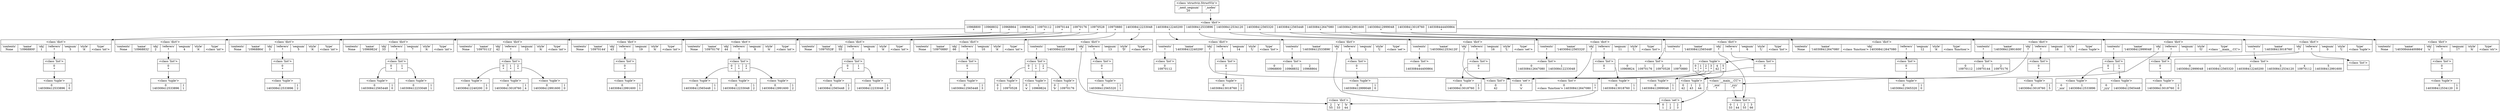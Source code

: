 digraph structure {
 ordering=out;
 node [height=.1];
140308412998936 [shape=record, height=.1, label="{ \<class 'structviz.StructViz'\> | { <f0> '_next_seqnum'\n20 | <f1> '_nodes'\n* }   }"];
140308412232760 [shape=record, height=.1, label="{ \<class 'dict'\> | { <f0> 10968800\n* | <f1> 10968832\n* | <f2> 10968864\n* | <f3> 10969824\n* | <f4> 10970112\n* | <f5> 10970144\n* | <f6> 10970176\n* | <f7> 10970528\n* | <f8> 10970880\n* | <f9> 140308412233048\n* | <f10> 140308412240200\n* | <f11> 140308412533896\n* | <f12> 140308412534120\n* | <f13> 140308412565320\n* | <f14> 140308412565448\n* | <f15> 140308412647080\n* | <f16> 140308412991600\n* | <f17> 140308412999048\n* | <f18> 140308413018760\n* | <f19> 140308444400864\n* }   }"];
140308412234128 [shape=record, height=.1, label="{ \<class 'dict'\> | { <f0> 'contents'\nNone | <f1> 'name'\n'10968800' | <f2> 'obj'\n1 | <f3> 'referers'\n* | <f4> 'seqnum'\n3 | <f5> 'style'\n'A' | <f6> 'type'\n\<class 'int'\> }   }"];
140308412563976 [shape=record, height=.1, label="{ \<class 'list'\> | { <f0> 0\n* } }"];
140308412564808 [shape=record, height=.1, label="{ \<class 'tuple'\> | { <f0> 0\n140308412533896 | <f1> 1\n0 } }"];
140308412233840 [shape=record, height=.1, label="{ \<class 'dict'\> | { <f0> 'contents'\nNone | <f1> 'name'\n'10968832' | <f2> 'obj'\n2 | <f3> 'referers'\n* | <f4> 'seqnum'\n4 | <f5> 'style'\n'A' | <f6> 'type'\n\<class 'int'\> }   }"];
140308412537864 [shape=record, height=.1, label="{ \<class 'list'\> | { <f0> 0\n* } }"];
140308412566664 [shape=record, height=.1, label="{ \<class 'tuple'\> | { <f0> 0\n140308412533896 | <f1> 1\n1 } }"];
140308412233912 [shape=record, height=.1, label="{ \<class 'dict'\> | { <f0> 'contents'\nNone | <f1> 'name'\n'10968864' | <f2> 'obj'\n3 | <f3> 'referers'\n* | <f4> 'seqnum'\n5 | <f5> 'style'\n'A' | <f6> 'type'\n\<class 'int'\> }   }"];
140308412398536 [shape=record, height=.1, label="{ \<class 'list'\> | { <f0> 0\n* } }"];
140308412584008 [shape=record, height=.1, label="{ \<class 'tuple'\> | { <f0> 0\n140308412533896 | <f1> 1\n2 } }"];
140308412233768 [shape=record, height=.1, label="{ \<class 'dict'\> | { <f0> 'contents'\nNone | <f1> 'name'\n'10969824' | <f2> 'obj'\n33 | <f3> 'referers'\n* | <f4> 'seqnum'\n7 | <f5> 'style'\n'A' | <f6> 'type'\n\<class 'int'\> }   }"];
140308412538120 [shape=record, height=.1, label="{ \<class 'list'\> | { <f0> 0\n* | <f1> 1\n* } }"];
140308412564936 [shape=record, height=.1, label="{ \<class 'tuple'\> | { <f0> 0\n140308412565448 | <f1> 1\n0 } }"];
140308412537608 [shape=record, height=.1, label="{ \<class 'tuple'\> | { <f0> 0\n140308412233048 | <f1> 1\n1 } }"];
140308412232400 [shape=record, height=.1, label="{ \<class 'dict'\> | { <f0> 'contents'\nNone | <f1> 'name'\n'10970112' | <f2> 'obj'\n42 | <f3> 'referers'\n* | <f4> 'seqnum'\n15 | <f5> 'style'\n'A' | <f6> 'type'\n\<class 'int'\> }   }"];
140308412227400 [shape=record, height=.1, label="{ \<class 'list'\> | { <f0> 0\n* | <f1> 1\n* | <f2> 2\n* } }"];
140308412240392 [shape=record, height=.1, label="{ \<class 'tuple'\> | { <f0> 0\n140308412240200 | <f1> 1\n0 } }"];
140308412536776 [shape=record, height=.1, label="{ \<class 'tuple'\> | { <f0> 0\n140308413018760 | <f1> 1\n4 } }"];
140308412241992 [shape=record, height=.1, label="{ \<class 'tuple'\> | { <f0> 0\n140308412991600 | <f1> 1\n0 } }"];
140308412232688 [shape=record, height=.1, label="{ \<class 'dict'\> | { <f0> 'contents'\nNone | <f1> 'name'\n'10970144' | <f2> 'obj'\n43 | <f3> 'referers'\n* | <f4> 'seqnum'\n19 | <f5> 'style'\n'A' | <f6> 'type'\n\<class 'int'\> }   }"];
140308412517832 [shape=record, height=.1, label="{ \<class 'list'\> | { <f0> 0\n* } }"];
140308412565960 [shape=record, height=.1, label="{ \<class 'tuple'\> | { <f0> 0\n140308412991600 | <f1> 1\n1 } }"];
140308412233696 [shape=record, height=.1, label="{ \<class 'dict'\> | { <f0> 'contents'\nNone | <f1> 'name'\n'10970176' | <f2> 'obj'\n44 | <f3> 'referers'\n* | <f4> 'seqnum'\n8 | <f5> 'style'\n'A' | <f6> 'type'\n\<class 'int'\> }   }"];
140308412240008 [shape=record, height=.1, label="{ \<class 'list'\> | { <f0> 0\n* | <f1> 1\n* | <f2> 2\n* } }"];
140308412536904 [shape=record, height=.1, label="{ \<class 'tuple'\> | { <f0> 0\n140308412565448 | <f1> 1\n1 } }"];
140308412241864 [shape=record, height=.1, label="{ \<class 'tuple'\> | { <f0> 0\n140308412233048 | <f1> 1\n2 } }"];
140308412997576 [shape=record, height=.1, label="{ \<class 'tuple'\> | { <f0> 0\n140308412991600 | <f1> 1\n2 } }"];
140308412233480 [shape=record, height=.1, label="{ \<class 'dict'\> | { <f0> 'contents'\nNone | <f1> 'name'\n'10970528' | <f2> 'obj'\n55 | <f3> 'referers'\n* | <f4> 'seqnum'\n9 | <f5> 'style'\n'A' | <f6> 'type'\n\<class 'int'\> }   }"];
140308412536200 [shape=record, height=.1, label="{ \<class 'list'\> | { <f0> 0\n* | <f1> 1\n* } }"];
140308412584200 [shape=record, height=.1, label="{ \<class 'tuple'\> | { <f0> 0\n140308412565448 | <f1> 1\n2 } }"];
140308412565000 [shape=record, height=.1, label="{ \<class 'tuple'\> | { <f0> 0\n140308412233048 | <f1> 1\n0 } }"];
140308412233552 [shape=record, height=.1, label="{ \<class 'dict'\> | { <f0> 'contents'\nNone | <f1> 'name'\n'10970880' | <f2> 'obj'\n66 | <f3> 'referers'\n* | <f4> 'seqnum'\n10 | <f5> 'style'\n'A' | <f6> 'type'\n\<class 'int'\> }   }"];
140308412565768 [shape=record, height=.1, label="{ \<class 'list'\> | { <f0> 0\n* } }"];
140308412564424 [shape=record, height=.1, label="{ \<class 'tuple'\> | { <f0> 0\n140308412565448 | <f1> 1\n3 } }"];
140308412233336 [shape=record, height=.1, label="{ \<class 'dict'\> | { <f0> 'contents'\n* | <f1> 'name'\n'140308412233048' | <f2> 'obj'\n* | <f3> 'referers'\n* | <f4> 'seqnum'\n13 | <f5> 'style'\n'D' | <f6> 'type'\n\<class 'dict'\> }   }"];
140308412227272 [shape=record, height=.1, label="{ \<class 'list'\> | { <f0> 0\n* | <f1> 1\n* | <f2> 2\n* } }"];
140308412537288 [shape=record, height=.1, label="{ \<class 'tuple'\> | { <f0> 0\n2 | <f1> 1\n10970528 } }"];
140308412538312 [shape=record, height=.1, label="{ \<class 'tuple'\> | { <f0> 0\n'a' | <f1> 1\n10969824 } }"];
140308412566792 [shape=record, height=.1, label="{ \<class 'tuple'\> | { <f0> 0\n'b' | <f1> 1\n10970176 } }"];
140308412233048 [shape=record, height=.1, label="{ \<class 'dict'\> | { <f0> 2\n55 | <f1> 'a'\n33 | <f2> 'b'\n44 }   }"];
140308412227144 [shape=record, height=.1, label="{ \<class 'list'\> | { <f0> 0\n* } }"];
140308412538568 [shape=record, height=.1, label="{ \<class 'tuple'\> | { <f0> 0\n140308412565320 | <f1> 1\n1 } }"];
140308412232040 [shape=record, height=.1, label="{ \<class 'dict'\> | { <f0> 'contents'\n* | <f1> 'name'\n'140308412240200' | <f2> 'obj'\n* | <f3> 'referers'\n* | <f4> 'seqnum'\n14 | <f5> 'style'\n'L' | <f6> 'type'\n\<class 'list'\> }   }"];
140308412227336 [shape=record, height=.1, label="{ \<class 'list'\> | { <f0> 0\n10970112 } }"];
140308412240200 [shape=record, height=.1, label="{ \<class 'list'\> | { <f0> 0\n42 } }"];
140308412227208 [shape=record, height=.1, label="{ \<class 'list'\> | { <f0> 0\n* } }"];
140308412567304 [shape=record, height=.1, label="{ \<class 'tuple'\> | { <f0> 0\n140308413018760 | <f1> 1\n2 } }"];
140308412233984 [shape=record, height=.1, label="{ \<class 'dict'\> | { <f0> 'contents'\n* | <f1> 'name'\n'140308412533896' | <f2> 'obj'\n* | <f3> 'referers'\n* | <f4> 'seqnum'\n2 | <f5> 'style'\n'L' | <f6> 'type'\n\<class 'set'\> }   }"];
140308412538504 [shape=record, height=.1, label="{ \<class 'list'\> | { <f0> 0\n10968800 | <f1> 1\n10968832 | <f2> 2\n10968864 } }"];
140308412533896 [shape=record, height=.1, label="{ \<class 'set'\> | { <f0> 0\n1 | <f1> 1\n2 | <f2> 2\n3 } }"];
140308412538184 [shape=record, height=.1, label="{ \<class 'list'\> | { <f0> 0\n* } }"];
140308412538696 [shape=record, height=.1, label="{ \<class 'tuple'\> | { <f0> 0\n140308412999048 | <f1> 1\n0 } }"];
140308412232472 [shape=record, height=.1, label="{ \<class 'dict'\> | { <f0> 'contents'\n* | <f1> 'name'\n'140308412534120' | <f2> 'obj'\n* | <f3> 'referers'\n* | <f4> 'seqnum'\n16 | <f5> 'style'\n'L' | <f6> 'type'\n\<class 'set'\> }   }"];
140308412227528 [shape=record, height=.1, label="{ \<class 'list'\> | { <f0> 0\n140308444400864 } }"];
140308412534120 [shape=record, height=.1, label="{ \<class 'set'\> | { <f0> 0\n'x' } }"];
140308412227464 [shape=record, height=.1, label="{ \<class 'list'\> | { <f0> 0\n* } }"];
140308412537224 [shape=record, height=.1, label="{ \<class 'tuple'\> | { <f0> 0\n140308413018760 | <f1> 1\n3 } }"];
140308412233264 [shape=record, height=.1, label="{ \<class 'dict'\> | { <f0> 'contents'\n* | <f1> 'name'\n'140308412565320' | <f2> 'obj'\n* | <f3> 'referers'\n* | <f4> 'seqnum'\n11 | <f5> 'style'\n'L' | <f6> 'type'\n\<class 'list'\> }   }"];
140308412224584 [shape=record, height=.1, label="{ \<class 'list'\> | { <f0> 0\n140308412647080 | <f1> 1\n140308412233048 } }"];
140308412565320 [shape=record, height=.1, label="{ \<class 'list'\> | { <f0> 0\n\<class 'function'\> 140308412647080 | <f1> 1\n* } }"];
140308412565256 [shape=record, height=.1, label="{ \<class 'list'\> | { <f0> 0\n* } }"];
140308412563912 [shape=record, height=.1, label="{ \<class 'tuple'\> | { <f0> 0\n140308413018760 | <f1> 1\n1 } }"];
140308412233624 [shape=record, height=.1, label="{ \<class 'dict'\> | { <f0> 'contents'\n* | <f1> 'name'\n'140308412565448' | <f2> 'obj'\n* | <f3> 'referers'\n* | <f4> 'seqnum'\n6 | <f5> 'style'\n'L' | <f6> 'type'\n\<class 'list'\> }   }"];
140308412517768 [shape=record, height=.1, label="{ \<class 'list'\> | { <f0> 0\n10969824 | <f1> 1\n10970176 | <f2> 2\n10970528 | <f3> 3\n10970880 } }"];
140308412565448 [shape=record, height=.1, label="{ \<class 'list'\> | { <f0> 0\n33 | <f1> 1\n44 | <f2> 2\n55 | <f3> 3\n66 } }"];
140308412537800 [shape=record, height=.1, label="{ \<class 'list'\> | { <f0> 0\n* } }"];
140308412538056 [shape=record, height=.1, label="{ \<class 'tuple'\> | { <f0> 0\n140308412999048 | <f1> 1\n1 } }"];
140308412233408 [shape=record, height=.1, label="{ \<class 'dict'\> | { <f0> 'contents'\nNone | <f1> 'name'\n'140308412647080' | <f2> 'obj'\n\<class 'function'\> 140308412647080 | <f3> 'referers'\n* | <f4> 'seqnum'\n12 | <f5> 'style'\n'A' | <f6> 'type'\n\<class 'function'\> }   }"];
140308412224648 [shape=record, height=.1, label="{ \<class 'list'\> | { <f0> 0\n* } }"];
140308412537992 [shape=record, height=.1, label="{ \<class 'tuple'\> | { <f0> 0\n140308412565320 | <f1> 1\n0 } }"];
140308412232616 [shape=record, height=.1, label="{ \<class 'dict'\> | { <f0> 'contents'\n* | <f1> 'name'\n'140308412991600' | <f2> 'obj'\n* | <f3> 'referers'\n* | <f4> 'seqnum'\n18 | <f5> 'style'\n'L' | <f6> 'type'\n\<class 'tuple'\> }   }"];
140308412240136 [shape=record, height=.1, label="{ \<class 'list'\> | { <f0> 0\n10970112 | <f1> 1\n10970144 | <f2> 2\n10970176 } }"];
140308412991600 [shape=record, height=.1, label="{ \<class 'tuple'\> | { <f0> 0\n42 | <f1> 1\n43 | <f2> 2\n44 } }"];
140308412240072 [shape=record, height=.1, label="{ \<class 'list'\> | { <f0> 0\n* } }"];
140308412914952 [shape=record, height=.1, label="{ \<class 'tuple'\> | { <f0> 0\n140308413018760 | <f1> 1\n5 } }"];
140308412234056 [shape=record, height=.1, label="{ \<class 'dict'\> | { <f0> 'contents'\n* | <f1> 'name'\n'140308412999048' | <f2> 'obj'\n* | <f3> 'referers'\n* | <f4> 'seqnum'\n1 | <f5> 'style'\n'G' | <f6> 'type'\n\<class '__main__.CC'\> }   }"];
140308412563784 [shape=record, height=.1, label="{ \<class 'list'\> | { <f0> 0\n* | <f1> 1\n* } }"];
140308412564872 [shape=record, height=.1, label="{ \<class 'tuple'\> | { <f0> 0\n'_xxx' | <f1> 1\n140308412533896 } }"];
140308412564680 [shape=record, height=.1, label="{ \<class 'tuple'\> | { <f0> 0\n'_yyy' | <f1> 1\n140308412565448 } }"];
140308412999048 [shape=record, height=.1, label="{ \<class '__main__.CC'\> | { <f0> '_xxx'\n* | <f1> '_yyy'\n* }   }"];
140308412240264 [shape=record, height=.1, label="{ \<class 'list'\> | { <f0> 0\n* } }"];
140308412564040 [shape=record, height=.1, label="{ \<class 'tuple'\> | { <f0> 0\n140308413018760 | <f1> 1\n0 } }"];
140308412232976 [shape=record, height=.1, label="{ \<class 'dict'\> | { <f0> 'contents'\n* | <f1> 'name'\n'140308413018760' | <f2> 'obj'\n* | <f3> 'referers'\n* | <f4> 'seqnum'\n0 | <f5> 'style'\n'L' | <f6> 'type'\n\<class 'tuple'\> }   }"];
140308412243912 [shape=record, height=.1, label="{ \<class 'list'\> | { <f0> 0\n140308412999048 | <f1> 1\n140308412565320 | <f2> 2\n140308412240200 | <f3> 3\n140308412534120 | <f4> 4\n10970112 | <f5> 5\n140308412991600 } }"];
140308413018760 [shape=record, height=.1, label="{ \<class 'tuple'\> | { <f0> 0\n* | <f1> 1\n* | <f2> 2\n* | <f3> 3\n* | <f4> 4\n42 | <f5> 5\n* } }"];
140308412272776 [shape=record, height=.1, label="{ \<class 'list'\> | {  } }"];
140308412232544 [shape=record, height=.1, label="{ \<class 'dict'\> | { <f0> 'contents'\nNone | <f1> 'name'\n'140308444400864' | <f2> 'obj'\n'x' | <f3> 'referers'\n* | <f4> 'seqnum'\n17 | <f5> 'style'\n'A' | <f6> 'type'\n\<class 'str'\> }   }"];
140308412239944 [shape=record, height=.1, label="{ \<class 'list'\> | { <f0> 0\n* } }"];
140308412537160 [shape=record, height=.1, label="{ \<class 'tuple'\> | { <f0> 0\n140308412534120 | <f1> 1\n0 } }"];
140308412998936:<f1> -> 140308412232760;
140308412232760:<f0> -> 140308412234128;
140308412234128:<f3> -> 140308412563976;
140308412563976:<f0> -> 140308412564808;
140308412232760:<f1> -> 140308412233840;
140308412233840:<f3> -> 140308412537864;
140308412537864:<f0> -> 140308412566664;
140308412232760:<f2> -> 140308412233912;
140308412233912:<f3> -> 140308412398536;
140308412398536:<f0> -> 140308412584008;
140308412232760:<f3> -> 140308412233768;
140308412233768:<f3> -> 140308412538120;
140308412538120:<f0> -> 140308412564936;
140308412538120:<f1> -> 140308412537608;
140308412232760:<f4> -> 140308412232400;
140308412232400:<f3> -> 140308412227400;
140308412227400:<f0> -> 140308412240392;
140308412227400:<f1> -> 140308412536776;
140308412227400:<f2> -> 140308412241992;
140308412232760:<f5> -> 140308412232688;
140308412232688:<f3> -> 140308412517832;
140308412517832:<f0> -> 140308412565960;
140308412232760:<f6> -> 140308412233696;
140308412233696:<f3> -> 140308412240008;
140308412240008:<f0> -> 140308412536904;
140308412240008:<f1> -> 140308412241864;
140308412240008:<f2> -> 140308412997576;
140308412232760:<f7> -> 140308412233480;
140308412233480:<f3> -> 140308412536200;
140308412536200:<f0> -> 140308412584200;
140308412536200:<f1> -> 140308412565000;
140308412232760:<f8> -> 140308412233552;
140308412233552:<f3> -> 140308412565768;
140308412565768:<f0> -> 140308412564424;
140308412232760:<f9> -> 140308412233336;
140308412233336:<f0> -> 140308412227272;
140308412227272:<f0> -> 140308412537288;
140308412227272:<f1> -> 140308412538312;
140308412227272:<f2> -> 140308412566792;
140308412233336:<f2> -> 140308412233048;
140308412565320:<f1> -> 140308412233048;
140308412233336:<f3> -> 140308412227144;
140308412227144:<f0> -> 140308412538568;
140308412232760:<f10> -> 140308412232040;
140308412232040:<f0> -> 140308412227336;
140308412232040:<f2> -> 140308412240200;
140308413018760:<f2> -> 140308412240200;
140308412232040:<f3> -> 140308412227208;
140308412227208:<f0> -> 140308412567304;
140308412232760:<f11> -> 140308412233984;
140308412233984:<f0> -> 140308412538504;
140308412233984:<f2> -> 140308412533896;
140308412999048:<f0> -> 140308412533896;
140308412233984:<f3> -> 140308412538184;
140308412538184:<f0> -> 140308412538696;
140308412232760:<f12> -> 140308412232472;
140308412232472:<f0> -> 140308412227528;
140308412232472:<f2> -> 140308412534120;
140308413018760:<f3> -> 140308412534120;
140308412232472:<f3> -> 140308412227464;
140308412227464:<f0> -> 140308412537224;
140308412232760:<f13> -> 140308412233264;
140308412233264:<f0> -> 140308412224584;
140308412233264:<f2> -> 140308412565320;
140308413018760:<f1> -> 140308412565320;
140308412233264:<f3> -> 140308412565256;
140308412565256:<f0> -> 140308412563912;
140308412232760:<f14> -> 140308412233624;
140308412233624:<f0> -> 140308412517768;
140308412233624:<f2> -> 140308412565448;
140308412999048:<f1> -> 140308412565448;
140308412233624:<f3> -> 140308412537800;
140308412537800:<f0> -> 140308412538056;
140308412232760:<f15> -> 140308412233408;
140308412233408:<f3> -> 140308412224648;
140308412224648:<f0> -> 140308412537992;
140308412232760:<f16> -> 140308412232616;
140308412232616:<f0> -> 140308412240136;
140308412232616:<f2> -> 140308412991600;
140308413018760:<f5> -> 140308412991600;
140308412232616:<f3> -> 140308412240072;
140308412240072:<f0> -> 140308412914952;
140308412232760:<f17> -> 140308412234056;
140308412234056:<f0> -> 140308412563784;
140308412563784:<f0> -> 140308412564872;
140308412563784:<f1> -> 140308412564680;
140308412234056:<f2> -> 140308412999048;
140308413018760:<f0> -> 140308412999048;
140308412234056:<f3> -> 140308412240264;
140308412240264:<f0> -> 140308412564040;
140308412232760:<f18> -> 140308412232976;
140308412232976:<f0> -> 140308412243912;
140308412232976:<f2> -> 140308413018760;
140308412232976:<f3> -> 140308412272776;
140308412232760:<f19> -> 140308412232544;
140308412232544:<f3> -> 140308412239944;
140308412239944:<f0> -> 140308412537160;
}
